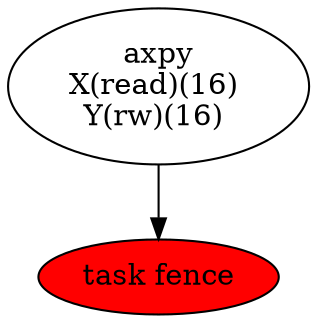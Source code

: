 digraph {
"NODE_11" [style="filled" fillcolor="red" label="task fence"]
"NODE_2" -> "NODE_11"
"NODE_2" [style="filled" fillcolor="white" label="axpy\nX(read)(16) \nY(rw)(16) "]
// Edge   count : 1
// Vertex count : 1
}
